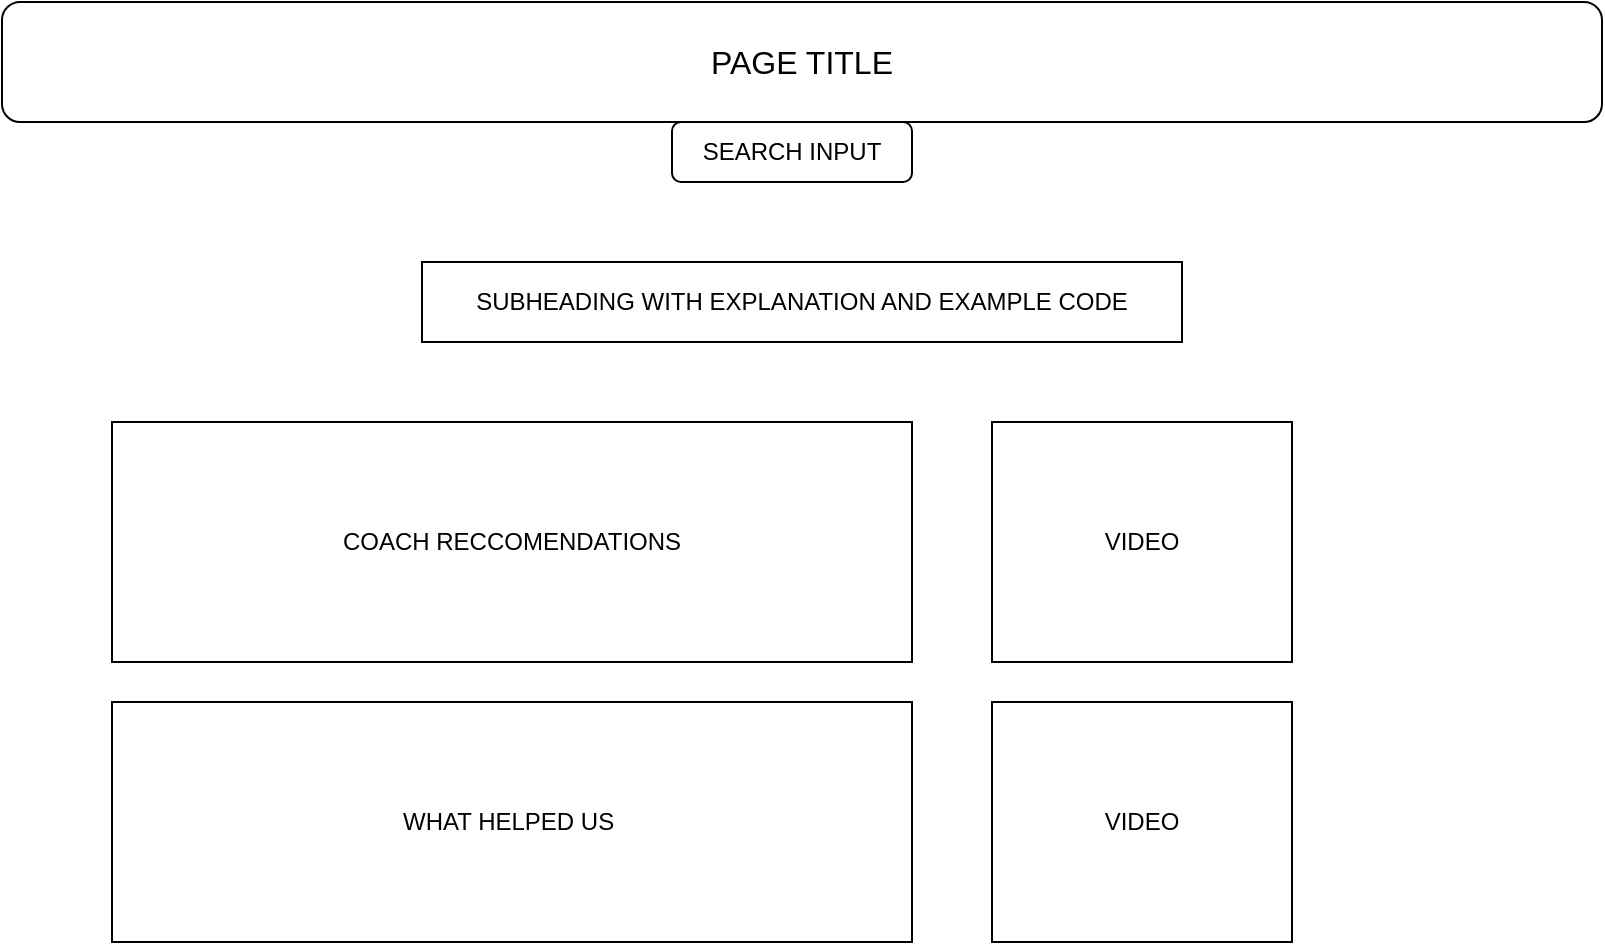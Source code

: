 <mxfile>
    <diagram id="3oKsPaVqC4cpQsYlo91Y" name="Page-1">
        <mxGraphModel dx="951" dy="599" grid="1" gridSize="10" guides="1" tooltips="1" connect="1" arrows="1" fold="1" page="1" pageScale="1" pageWidth="850" pageHeight="1100" math="0" shadow="0">
            <root>
                <mxCell id="0"/>
                <mxCell id="1" parent="0"/>
                <mxCell id="2" value="&lt;font size=&quot;3&quot;&gt;PAGE TITLE&lt;/font&gt;" style="rounded=1;whiteSpace=wrap;html=1;" vertex="1" parent="1">
                    <mxGeometry x="25" y="30" width="800" height="60" as="geometry"/>
                </mxCell>
                <mxCell id="3" value="SEARCH INPUT" style="rounded=1;whiteSpace=wrap;html=1;" vertex="1" parent="1">
                    <mxGeometry x="360" y="90" width="120" height="30" as="geometry"/>
                </mxCell>
                <mxCell id="4" value="COACH RECCOMENDATIONS" style="rounded=0;whiteSpace=wrap;html=1;" vertex="1" parent="1">
                    <mxGeometry x="80" y="240" width="400" height="120" as="geometry"/>
                </mxCell>
                <mxCell id="5" value="WHAT HELPED US&amp;nbsp;" style="rounded=0;whiteSpace=wrap;html=1;" vertex="1" parent="1">
                    <mxGeometry x="80" y="380" width="400" height="120" as="geometry"/>
                </mxCell>
                <mxCell id="7" value="VIDEO" style="rounded=0;whiteSpace=wrap;html=1;" vertex="1" parent="1">
                    <mxGeometry x="520" y="240" width="150" height="120" as="geometry"/>
                </mxCell>
                <mxCell id="8" value="SUBHEADING WITH EXPLANATION AND EXAMPLE CODE" style="rounded=0;whiteSpace=wrap;html=1;" vertex="1" parent="1">
                    <mxGeometry x="235" y="160" width="380" height="40" as="geometry"/>
                </mxCell>
                <mxCell id="9" value="VIDEO" style="rounded=0;whiteSpace=wrap;html=1;" vertex="1" parent="1">
                    <mxGeometry x="520" y="380" width="150" height="120" as="geometry"/>
                </mxCell>
            </root>
        </mxGraphModel>
    </diagram>
</mxfile>